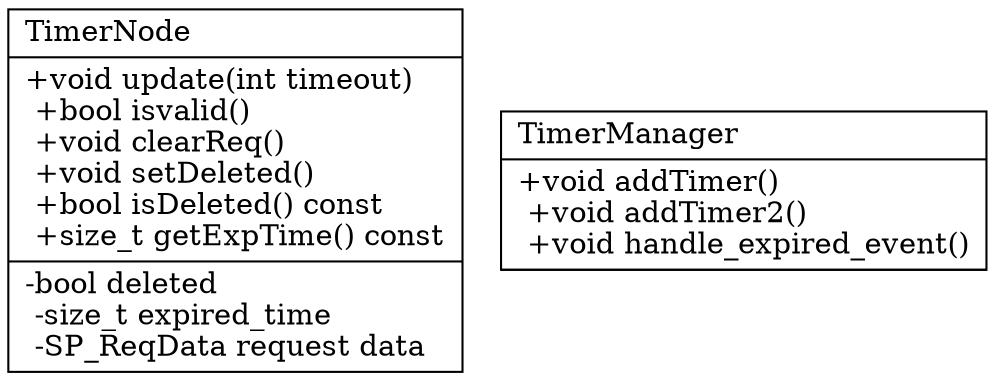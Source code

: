 digraph{


    node[shape = record ];
    TimerNode [label = "{
        TimerNode\l
        |
        +void update(int timeout)\l
        +bool isvalid()\l
        +void clearReq()\l
        +void setDeleted()\l
        +bool isDeleted() const\l
        +size_t getExpTime() const\l
        |
        -bool deleted\l
        -size_t expired_time\l
        -SP_ReqData request data\l
    }"]

    TimerManager[label = "{
        TimerManager\l
        |
        +void addTimer()\l
        +void addTimer2()\l
        +void handle_expired_event()\l
        |
        -priority_queue<TimerNode> timer_node_queue\l
        -metexlock\l
    }"]
}
